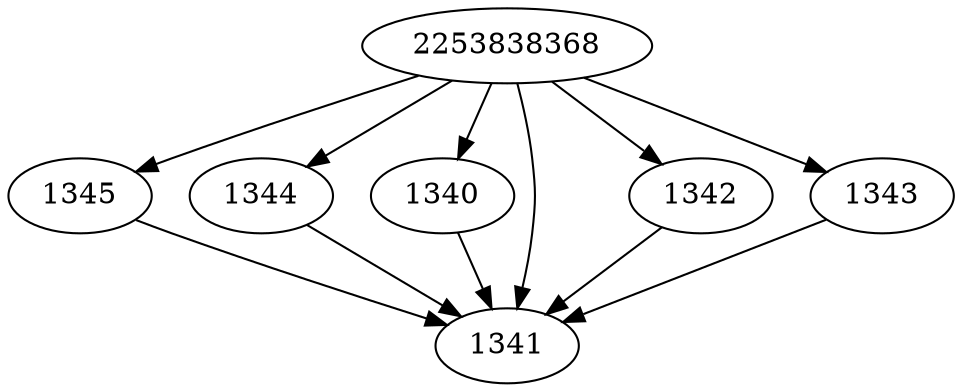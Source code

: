 strict digraph  {
2253838368;
1345;
1344;
1340;
1341;
1342;
1343;
2253838368 -> 1340;
2253838368 -> 1341;
2253838368 -> 1342;
2253838368 -> 1343;
2253838368 -> 1344;
2253838368 -> 1345;
1345 -> 1341;
1344 -> 1341;
1340 -> 1341;
1342 -> 1341;
1343 -> 1341;
}
